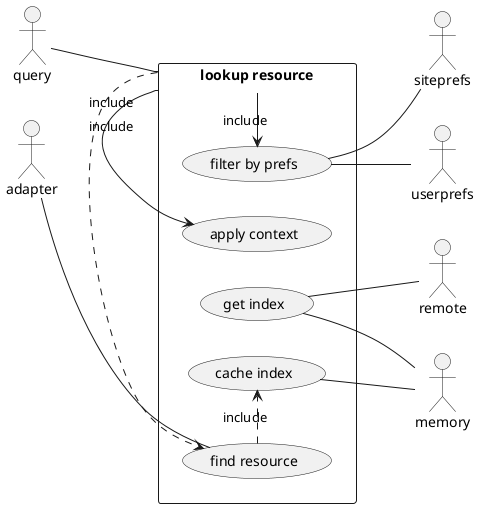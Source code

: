@startuml
left to right direction
skinparam packageStyle rectangle
actor query
actor memory
actor remote
actor userprefs
actor siteprefs
actor adapter
rectangle "lookup resource"  {
  query -- (lookup resource)
  adapter -- (find resource)
  (lookup resource) -> (filter by prefs): include
  (lookup resource) -> (apply context): include
  (lookup resource) .> (find resource): include
  (find resource) .> (get index) : include
  (find resource) .> (cache index) : include
  (cache index) -- memory
  (get index) -- memory
  (get index) -- remote
  (filter by prefs) -- userprefs
  (filter by prefs) -- siteprefs

}
@enduml
